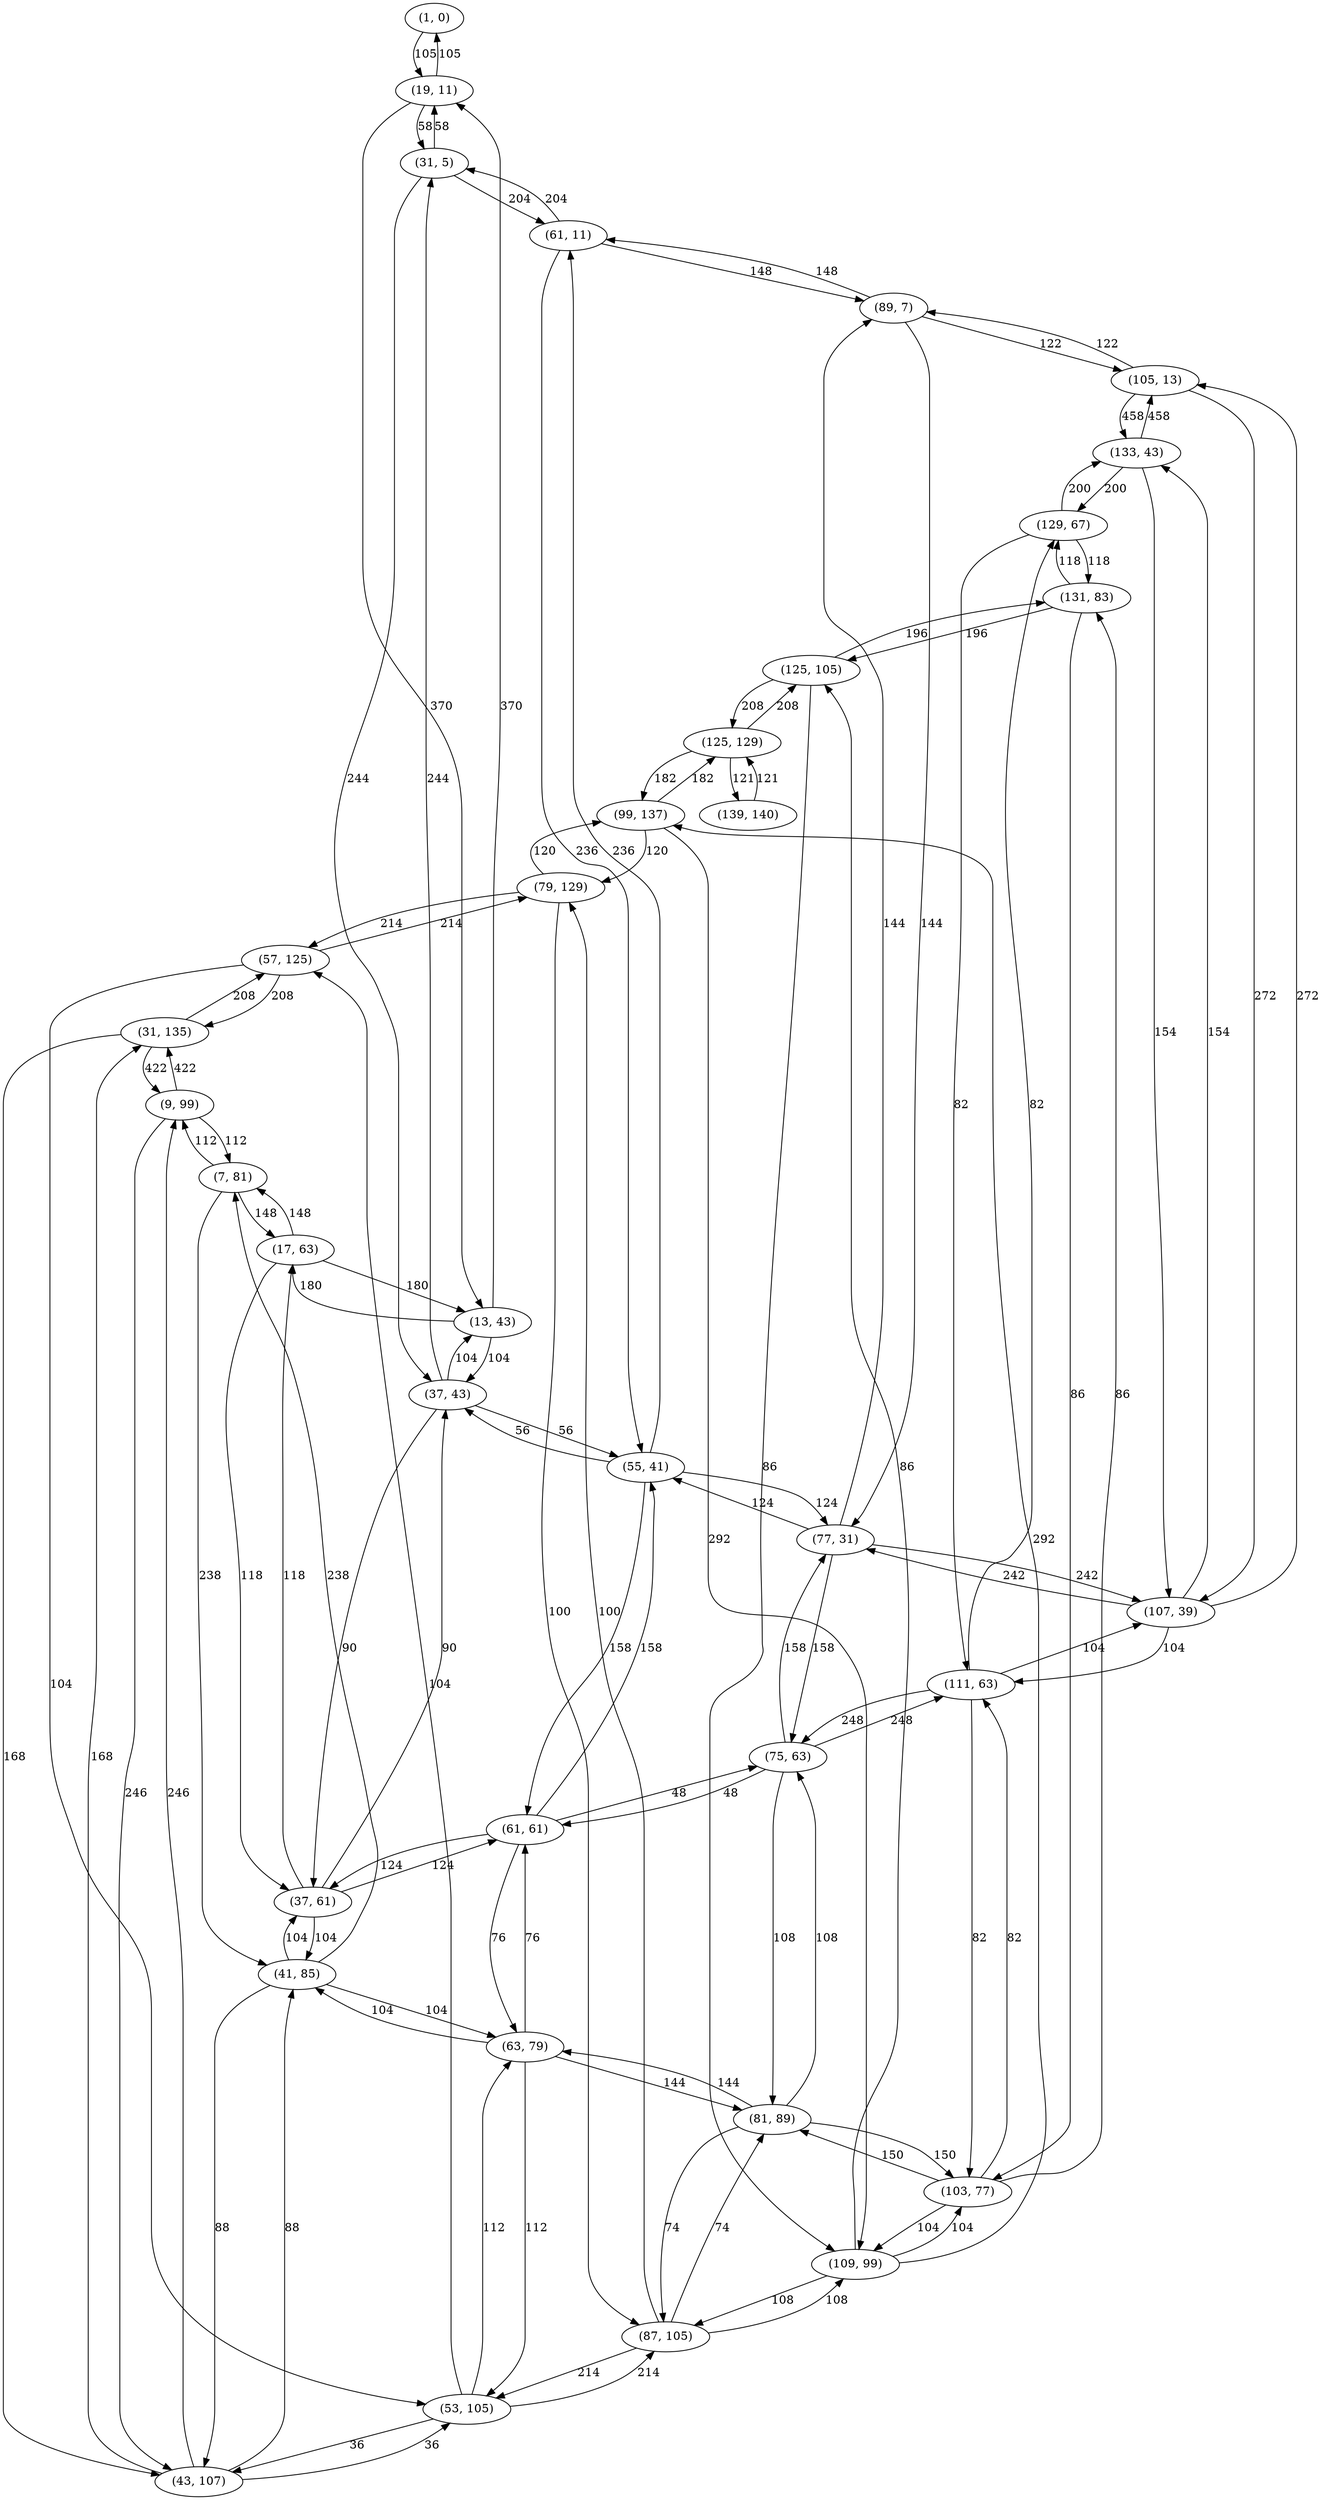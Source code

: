 digraph {
    0 [ label = "(1, 0)" ]
    1 [ label = "(19, 11)" ]
    2 [ label = "(13, 43)" ]
    3 [ label = "(31, 5)" ]
    4 [ label = "(17, 63)" ]
    5 [ label = "(37, 43)" ]
    6 [ label = "(61, 11)" ]
    7 [ label = "(7, 81)" ]
    8 [ label = "(37, 61)" ]
    9 [ label = "(55, 41)" ]
    10 [ label = "(89, 7)" ]
    11 [ label = "(9, 99)" ]
    12 [ label = "(41, 85)" ]
    13 [ label = "(61, 61)" ]
    14 [ label = "(77, 31)" ]
    15 [ label = "(105, 13)" ]
    16 [ label = "(31, 135)" ]
    17 [ label = "(43, 107)" ]
    18 [ label = "(63, 79)" ]
    19 [ label = "(75, 63)" ]
    20 [ label = "(107, 39)" ]
    21 [ label = "(133, 43)" ]
    22 [ label = "(57, 125)" ]
    23 [ label = "(53, 105)" ]
    24 [ label = "(81, 89)" ]
    25 [ label = "(111, 63)" ]
    26 [ label = "(129, 67)" ]
    27 [ label = "(79, 129)" ]
    28 [ label = "(87, 105)" ]
    29 [ label = "(103, 77)" ]
    30 [ label = "(131, 83)" ]
    31 [ label = "(99, 137)" ]
    32 [ label = "(109, 99)" ]
    33 [ label = "(125, 105)" ]
    34 [ label = "(125, 129)" ]
    35 [ label = "(139, 140)" ]
    0 -> 1 [ label = "105" ]
    1 -> 0 [ label = "105" ]
    1 -> 2 [ label = "370" ]
    2 -> 1 [ label = "370" ]
    1 -> 3 [ label = "58" ]
    3 -> 1 [ label = "58" ]
    2 -> 4 [ label = "180" ]
    4 -> 2 [ label = "180" ]
    2 -> 5 [ label = "104" ]
    5 -> 2 [ label = "104" ]
    3 -> 5 [ label = "244" ]
    5 -> 3 [ label = "244" ]
    3 -> 6 [ label = "204" ]
    6 -> 3 [ label = "204" ]
    4 -> 7 [ label = "148" ]
    7 -> 4 [ label = "148" ]
    4 -> 8 [ label = "118" ]
    8 -> 4 [ label = "118" ]
    5 -> 8 [ label = "90" ]
    8 -> 5 [ label = "90" ]
    5 -> 9 [ label = "56" ]
    9 -> 5 [ label = "56" ]
    6 -> 9 [ label = "236" ]
    9 -> 6 [ label = "236" ]
    6 -> 10 [ label = "148" ]
    10 -> 6 [ label = "148" ]
    7 -> 11 [ label = "112" ]
    11 -> 7 [ label = "112" ]
    7 -> 12 [ label = "238" ]
    12 -> 7 [ label = "238" ]
    8 -> 12 [ label = "104" ]
    12 -> 8 [ label = "104" ]
    8 -> 13 [ label = "124" ]
    13 -> 8 [ label = "124" ]
    9 -> 13 [ label = "158" ]
    13 -> 9 [ label = "158" ]
    9 -> 14 [ label = "124" ]
    14 -> 9 [ label = "124" ]
    10 -> 14 [ label = "144" ]
    14 -> 10 [ label = "144" ]
    10 -> 15 [ label = "122" ]
    15 -> 10 [ label = "122" ]
    11 -> 16 [ label = "422" ]
    16 -> 11 [ label = "422" ]
    11 -> 17 [ label = "246" ]
    17 -> 11 [ label = "246" ]
    12 -> 17 [ label = "88" ]
    17 -> 12 [ label = "88" ]
    12 -> 18 [ label = "104" ]
    18 -> 12 [ label = "104" ]
    13 -> 18 [ label = "76" ]
    18 -> 13 [ label = "76" ]
    13 -> 19 [ label = "48" ]
    19 -> 13 [ label = "48" ]
    14 -> 19 [ label = "158" ]
    19 -> 14 [ label = "158" ]
    14 -> 20 [ label = "242" ]
    20 -> 14 [ label = "242" ]
    15 -> 20 [ label = "272" ]
    20 -> 15 [ label = "272" ]
    15 -> 21 [ label = "458" ]
    21 -> 15 [ label = "458" ]
    16 -> 17 [ label = "168" ]
    17 -> 16 [ label = "168" ]
    16 -> 22 [ label = "208" ]
    22 -> 16 [ label = "208" ]
    17 -> 23 [ label = "36" ]
    23 -> 17 [ label = "36" ]
    18 -> 23 [ label = "112" ]
    23 -> 18 [ label = "112" ]
    18 -> 24 [ label = "144" ]
    24 -> 18 [ label = "144" ]
    19 -> 24 [ label = "108" ]
    24 -> 19 [ label = "108" ]
    19 -> 25 [ label = "248" ]
    25 -> 19 [ label = "248" ]
    20 -> 25 [ label = "104" ]
    25 -> 20 [ label = "104" ]
    20 -> 21 [ label = "154" ]
    21 -> 20 [ label = "154" ]
    21 -> 26 [ label = "200" ]
    26 -> 21 [ label = "200" ]
    22 -> 23 [ label = "104" ]
    23 -> 22 [ label = "104" ]
    22 -> 27 [ label = "214" ]
    27 -> 22 [ label = "214" ]
    23 -> 28 [ label = "214" ]
    28 -> 23 [ label = "214" ]
    24 -> 28 [ label = "74" ]
    28 -> 24 [ label = "74" ]
    24 -> 29 [ label = "150" ]
    29 -> 24 [ label = "150" ]
    25 -> 29 [ label = "82" ]
    29 -> 25 [ label = "82" ]
    25 -> 26 [ label = "82" ]
    26 -> 25 [ label = "82" ]
    26 -> 30 [ label = "118" ]
    30 -> 26 [ label = "118" ]
    27 -> 28 [ label = "100" ]
    28 -> 27 [ label = "100" ]
    27 -> 31 [ label = "120" ]
    31 -> 27 [ label = "120" ]
    28 -> 32 [ label = "108" ]
    32 -> 28 [ label = "108" ]
    29 -> 32 [ label = "104" ]
    32 -> 29 [ label = "104" ]
    29 -> 30 [ label = "86" ]
    30 -> 29 [ label = "86" ]
    30 -> 33 [ label = "196" ]
    33 -> 30 [ label = "196" ]
    31 -> 32 [ label = "292" ]
    32 -> 31 [ label = "292" ]
    31 -> 34 [ label = "182" ]
    34 -> 31 [ label = "182" ]
    32 -> 33 [ label = "86" ]
    33 -> 32 [ label = "86" ]
    33 -> 34 [ label = "208" ]
    34 -> 33 [ label = "208" ]
    34 -> 35 [ label = "121" ]
    35 -> 34 [ label = "121" ]
}
